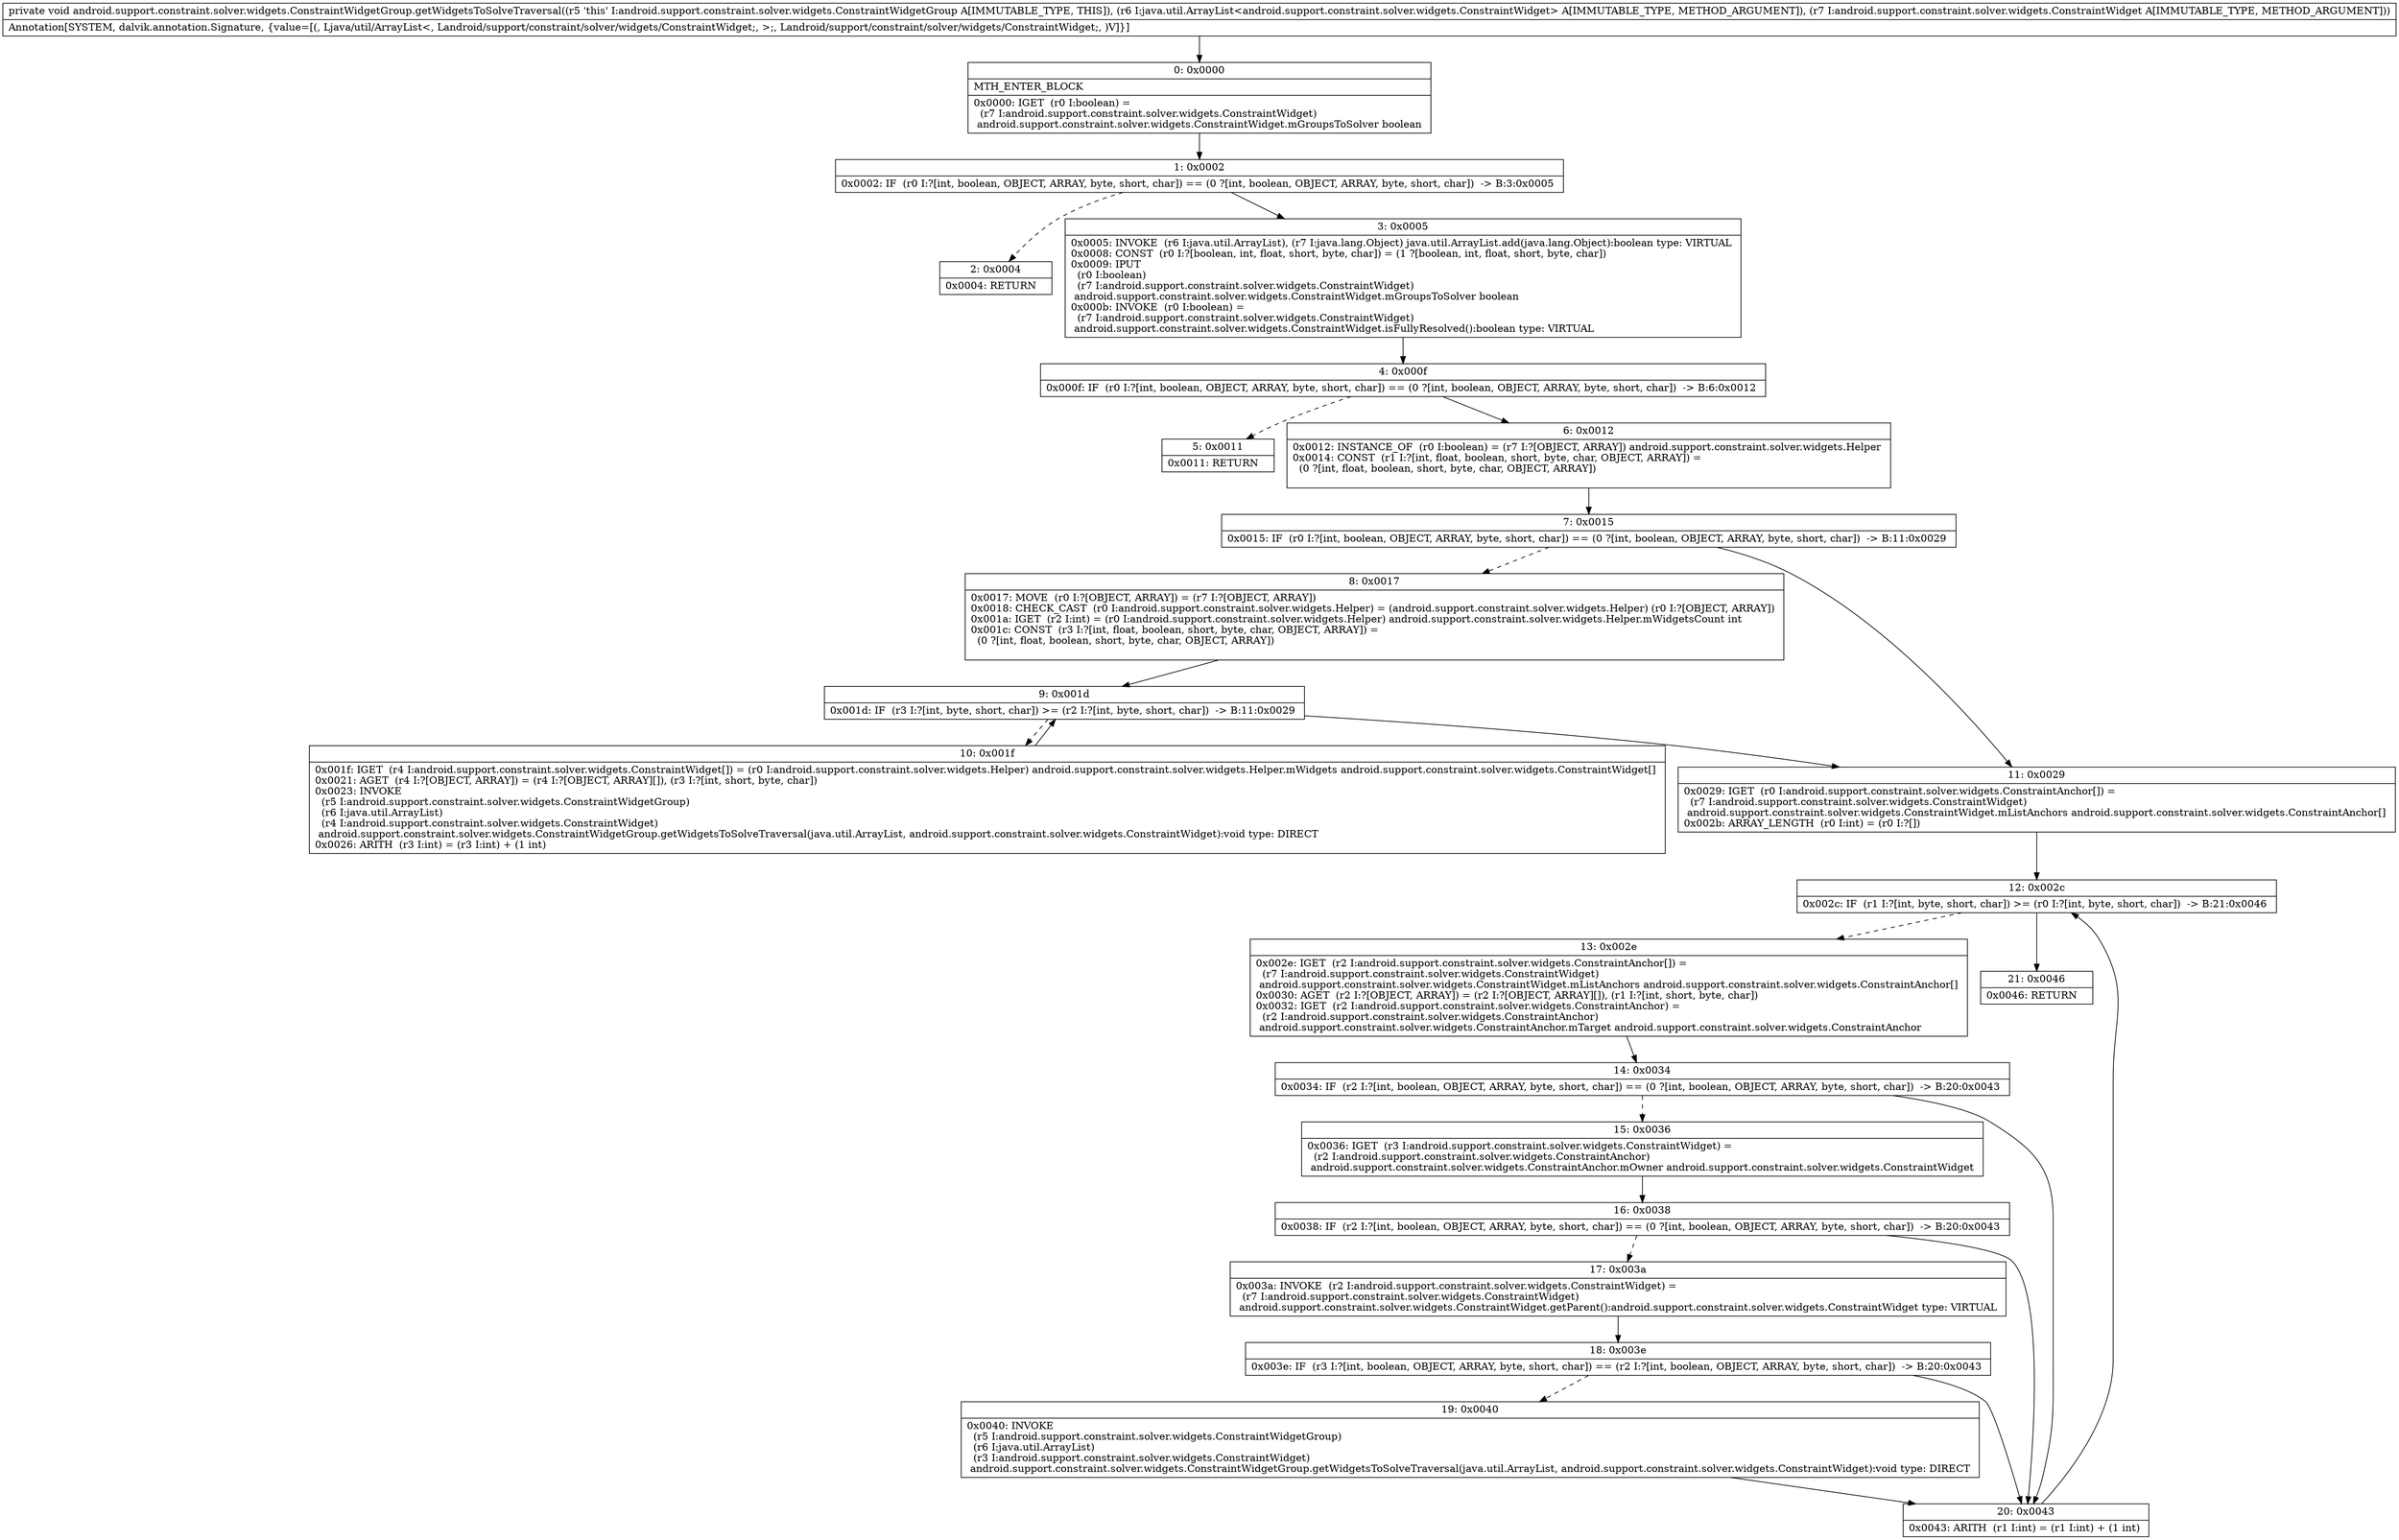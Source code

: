 digraph "CFG forandroid.support.constraint.solver.widgets.ConstraintWidgetGroup.getWidgetsToSolveTraversal(Ljava\/util\/ArrayList;Landroid\/support\/constraint\/solver\/widgets\/ConstraintWidget;)V" {
Node_0 [shape=record,label="{0\:\ 0x0000|MTH_ENTER_BLOCK\l|0x0000: IGET  (r0 I:boolean) = \l  (r7 I:android.support.constraint.solver.widgets.ConstraintWidget)\l android.support.constraint.solver.widgets.ConstraintWidget.mGroupsToSolver boolean \l}"];
Node_1 [shape=record,label="{1\:\ 0x0002|0x0002: IF  (r0 I:?[int, boolean, OBJECT, ARRAY, byte, short, char]) == (0 ?[int, boolean, OBJECT, ARRAY, byte, short, char])  \-\> B:3:0x0005 \l}"];
Node_2 [shape=record,label="{2\:\ 0x0004|0x0004: RETURN   \l}"];
Node_3 [shape=record,label="{3\:\ 0x0005|0x0005: INVOKE  (r6 I:java.util.ArrayList), (r7 I:java.lang.Object) java.util.ArrayList.add(java.lang.Object):boolean type: VIRTUAL \l0x0008: CONST  (r0 I:?[boolean, int, float, short, byte, char]) = (1 ?[boolean, int, float, short, byte, char]) \l0x0009: IPUT  \l  (r0 I:boolean)\l  (r7 I:android.support.constraint.solver.widgets.ConstraintWidget)\l android.support.constraint.solver.widgets.ConstraintWidget.mGroupsToSolver boolean \l0x000b: INVOKE  (r0 I:boolean) = \l  (r7 I:android.support.constraint.solver.widgets.ConstraintWidget)\l android.support.constraint.solver.widgets.ConstraintWidget.isFullyResolved():boolean type: VIRTUAL \l}"];
Node_4 [shape=record,label="{4\:\ 0x000f|0x000f: IF  (r0 I:?[int, boolean, OBJECT, ARRAY, byte, short, char]) == (0 ?[int, boolean, OBJECT, ARRAY, byte, short, char])  \-\> B:6:0x0012 \l}"];
Node_5 [shape=record,label="{5\:\ 0x0011|0x0011: RETURN   \l}"];
Node_6 [shape=record,label="{6\:\ 0x0012|0x0012: INSTANCE_OF  (r0 I:boolean) = (r7 I:?[OBJECT, ARRAY]) android.support.constraint.solver.widgets.Helper \l0x0014: CONST  (r1 I:?[int, float, boolean, short, byte, char, OBJECT, ARRAY]) = \l  (0 ?[int, float, boolean, short, byte, char, OBJECT, ARRAY])\l \l}"];
Node_7 [shape=record,label="{7\:\ 0x0015|0x0015: IF  (r0 I:?[int, boolean, OBJECT, ARRAY, byte, short, char]) == (0 ?[int, boolean, OBJECT, ARRAY, byte, short, char])  \-\> B:11:0x0029 \l}"];
Node_8 [shape=record,label="{8\:\ 0x0017|0x0017: MOVE  (r0 I:?[OBJECT, ARRAY]) = (r7 I:?[OBJECT, ARRAY]) \l0x0018: CHECK_CAST  (r0 I:android.support.constraint.solver.widgets.Helper) = (android.support.constraint.solver.widgets.Helper) (r0 I:?[OBJECT, ARRAY]) \l0x001a: IGET  (r2 I:int) = (r0 I:android.support.constraint.solver.widgets.Helper) android.support.constraint.solver.widgets.Helper.mWidgetsCount int \l0x001c: CONST  (r3 I:?[int, float, boolean, short, byte, char, OBJECT, ARRAY]) = \l  (0 ?[int, float, boolean, short, byte, char, OBJECT, ARRAY])\l \l}"];
Node_9 [shape=record,label="{9\:\ 0x001d|0x001d: IF  (r3 I:?[int, byte, short, char]) \>= (r2 I:?[int, byte, short, char])  \-\> B:11:0x0029 \l}"];
Node_10 [shape=record,label="{10\:\ 0x001f|0x001f: IGET  (r4 I:android.support.constraint.solver.widgets.ConstraintWidget[]) = (r0 I:android.support.constraint.solver.widgets.Helper) android.support.constraint.solver.widgets.Helper.mWidgets android.support.constraint.solver.widgets.ConstraintWidget[] \l0x0021: AGET  (r4 I:?[OBJECT, ARRAY]) = (r4 I:?[OBJECT, ARRAY][]), (r3 I:?[int, short, byte, char]) \l0x0023: INVOKE  \l  (r5 I:android.support.constraint.solver.widgets.ConstraintWidgetGroup)\l  (r6 I:java.util.ArrayList)\l  (r4 I:android.support.constraint.solver.widgets.ConstraintWidget)\l android.support.constraint.solver.widgets.ConstraintWidgetGroup.getWidgetsToSolveTraversal(java.util.ArrayList, android.support.constraint.solver.widgets.ConstraintWidget):void type: DIRECT \l0x0026: ARITH  (r3 I:int) = (r3 I:int) + (1 int) \l}"];
Node_11 [shape=record,label="{11\:\ 0x0029|0x0029: IGET  (r0 I:android.support.constraint.solver.widgets.ConstraintAnchor[]) = \l  (r7 I:android.support.constraint.solver.widgets.ConstraintWidget)\l android.support.constraint.solver.widgets.ConstraintWidget.mListAnchors android.support.constraint.solver.widgets.ConstraintAnchor[] \l0x002b: ARRAY_LENGTH  (r0 I:int) = (r0 I:?[]) \l}"];
Node_12 [shape=record,label="{12\:\ 0x002c|0x002c: IF  (r1 I:?[int, byte, short, char]) \>= (r0 I:?[int, byte, short, char])  \-\> B:21:0x0046 \l}"];
Node_13 [shape=record,label="{13\:\ 0x002e|0x002e: IGET  (r2 I:android.support.constraint.solver.widgets.ConstraintAnchor[]) = \l  (r7 I:android.support.constraint.solver.widgets.ConstraintWidget)\l android.support.constraint.solver.widgets.ConstraintWidget.mListAnchors android.support.constraint.solver.widgets.ConstraintAnchor[] \l0x0030: AGET  (r2 I:?[OBJECT, ARRAY]) = (r2 I:?[OBJECT, ARRAY][]), (r1 I:?[int, short, byte, char]) \l0x0032: IGET  (r2 I:android.support.constraint.solver.widgets.ConstraintAnchor) = \l  (r2 I:android.support.constraint.solver.widgets.ConstraintAnchor)\l android.support.constraint.solver.widgets.ConstraintAnchor.mTarget android.support.constraint.solver.widgets.ConstraintAnchor \l}"];
Node_14 [shape=record,label="{14\:\ 0x0034|0x0034: IF  (r2 I:?[int, boolean, OBJECT, ARRAY, byte, short, char]) == (0 ?[int, boolean, OBJECT, ARRAY, byte, short, char])  \-\> B:20:0x0043 \l}"];
Node_15 [shape=record,label="{15\:\ 0x0036|0x0036: IGET  (r3 I:android.support.constraint.solver.widgets.ConstraintWidget) = \l  (r2 I:android.support.constraint.solver.widgets.ConstraintAnchor)\l android.support.constraint.solver.widgets.ConstraintAnchor.mOwner android.support.constraint.solver.widgets.ConstraintWidget \l}"];
Node_16 [shape=record,label="{16\:\ 0x0038|0x0038: IF  (r2 I:?[int, boolean, OBJECT, ARRAY, byte, short, char]) == (0 ?[int, boolean, OBJECT, ARRAY, byte, short, char])  \-\> B:20:0x0043 \l}"];
Node_17 [shape=record,label="{17\:\ 0x003a|0x003a: INVOKE  (r2 I:android.support.constraint.solver.widgets.ConstraintWidget) = \l  (r7 I:android.support.constraint.solver.widgets.ConstraintWidget)\l android.support.constraint.solver.widgets.ConstraintWidget.getParent():android.support.constraint.solver.widgets.ConstraintWidget type: VIRTUAL \l}"];
Node_18 [shape=record,label="{18\:\ 0x003e|0x003e: IF  (r3 I:?[int, boolean, OBJECT, ARRAY, byte, short, char]) == (r2 I:?[int, boolean, OBJECT, ARRAY, byte, short, char])  \-\> B:20:0x0043 \l}"];
Node_19 [shape=record,label="{19\:\ 0x0040|0x0040: INVOKE  \l  (r5 I:android.support.constraint.solver.widgets.ConstraintWidgetGroup)\l  (r6 I:java.util.ArrayList)\l  (r3 I:android.support.constraint.solver.widgets.ConstraintWidget)\l android.support.constraint.solver.widgets.ConstraintWidgetGroup.getWidgetsToSolveTraversal(java.util.ArrayList, android.support.constraint.solver.widgets.ConstraintWidget):void type: DIRECT \l}"];
Node_20 [shape=record,label="{20\:\ 0x0043|0x0043: ARITH  (r1 I:int) = (r1 I:int) + (1 int) \l}"];
Node_21 [shape=record,label="{21\:\ 0x0046|0x0046: RETURN   \l}"];
MethodNode[shape=record,label="{private void android.support.constraint.solver.widgets.ConstraintWidgetGroup.getWidgetsToSolveTraversal((r5 'this' I:android.support.constraint.solver.widgets.ConstraintWidgetGroup A[IMMUTABLE_TYPE, THIS]), (r6 I:java.util.ArrayList\<android.support.constraint.solver.widgets.ConstraintWidget\> A[IMMUTABLE_TYPE, METHOD_ARGUMENT]), (r7 I:android.support.constraint.solver.widgets.ConstraintWidget A[IMMUTABLE_TYPE, METHOD_ARGUMENT]))  | Annotation[SYSTEM, dalvik.annotation.Signature, \{value=[(, Ljava\/util\/ArrayList\<, Landroid\/support\/constraint\/solver\/widgets\/ConstraintWidget;, \>;, Landroid\/support\/constraint\/solver\/widgets\/ConstraintWidget;, )V]\}]\l}"];
MethodNode -> Node_0;
Node_0 -> Node_1;
Node_1 -> Node_2[style=dashed];
Node_1 -> Node_3;
Node_3 -> Node_4;
Node_4 -> Node_5[style=dashed];
Node_4 -> Node_6;
Node_6 -> Node_7;
Node_7 -> Node_8[style=dashed];
Node_7 -> Node_11;
Node_8 -> Node_9;
Node_9 -> Node_10[style=dashed];
Node_9 -> Node_11;
Node_10 -> Node_9;
Node_11 -> Node_12;
Node_12 -> Node_13[style=dashed];
Node_12 -> Node_21;
Node_13 -> Node_14;
Node_14 -> Node_15[style=dashed];
Node_14 -> Node_20;
Node_15 -> Node_16;
Node_16 -> Node_17[style=dashed];
Node_16 -> Node_20;
Node_17 -> Node_18;
Node_18 -> Node_19[style=dashed];
Node_18 -> Node_20;
Node_19 -> Node_20;
Node_20 -> Node_12;
}

